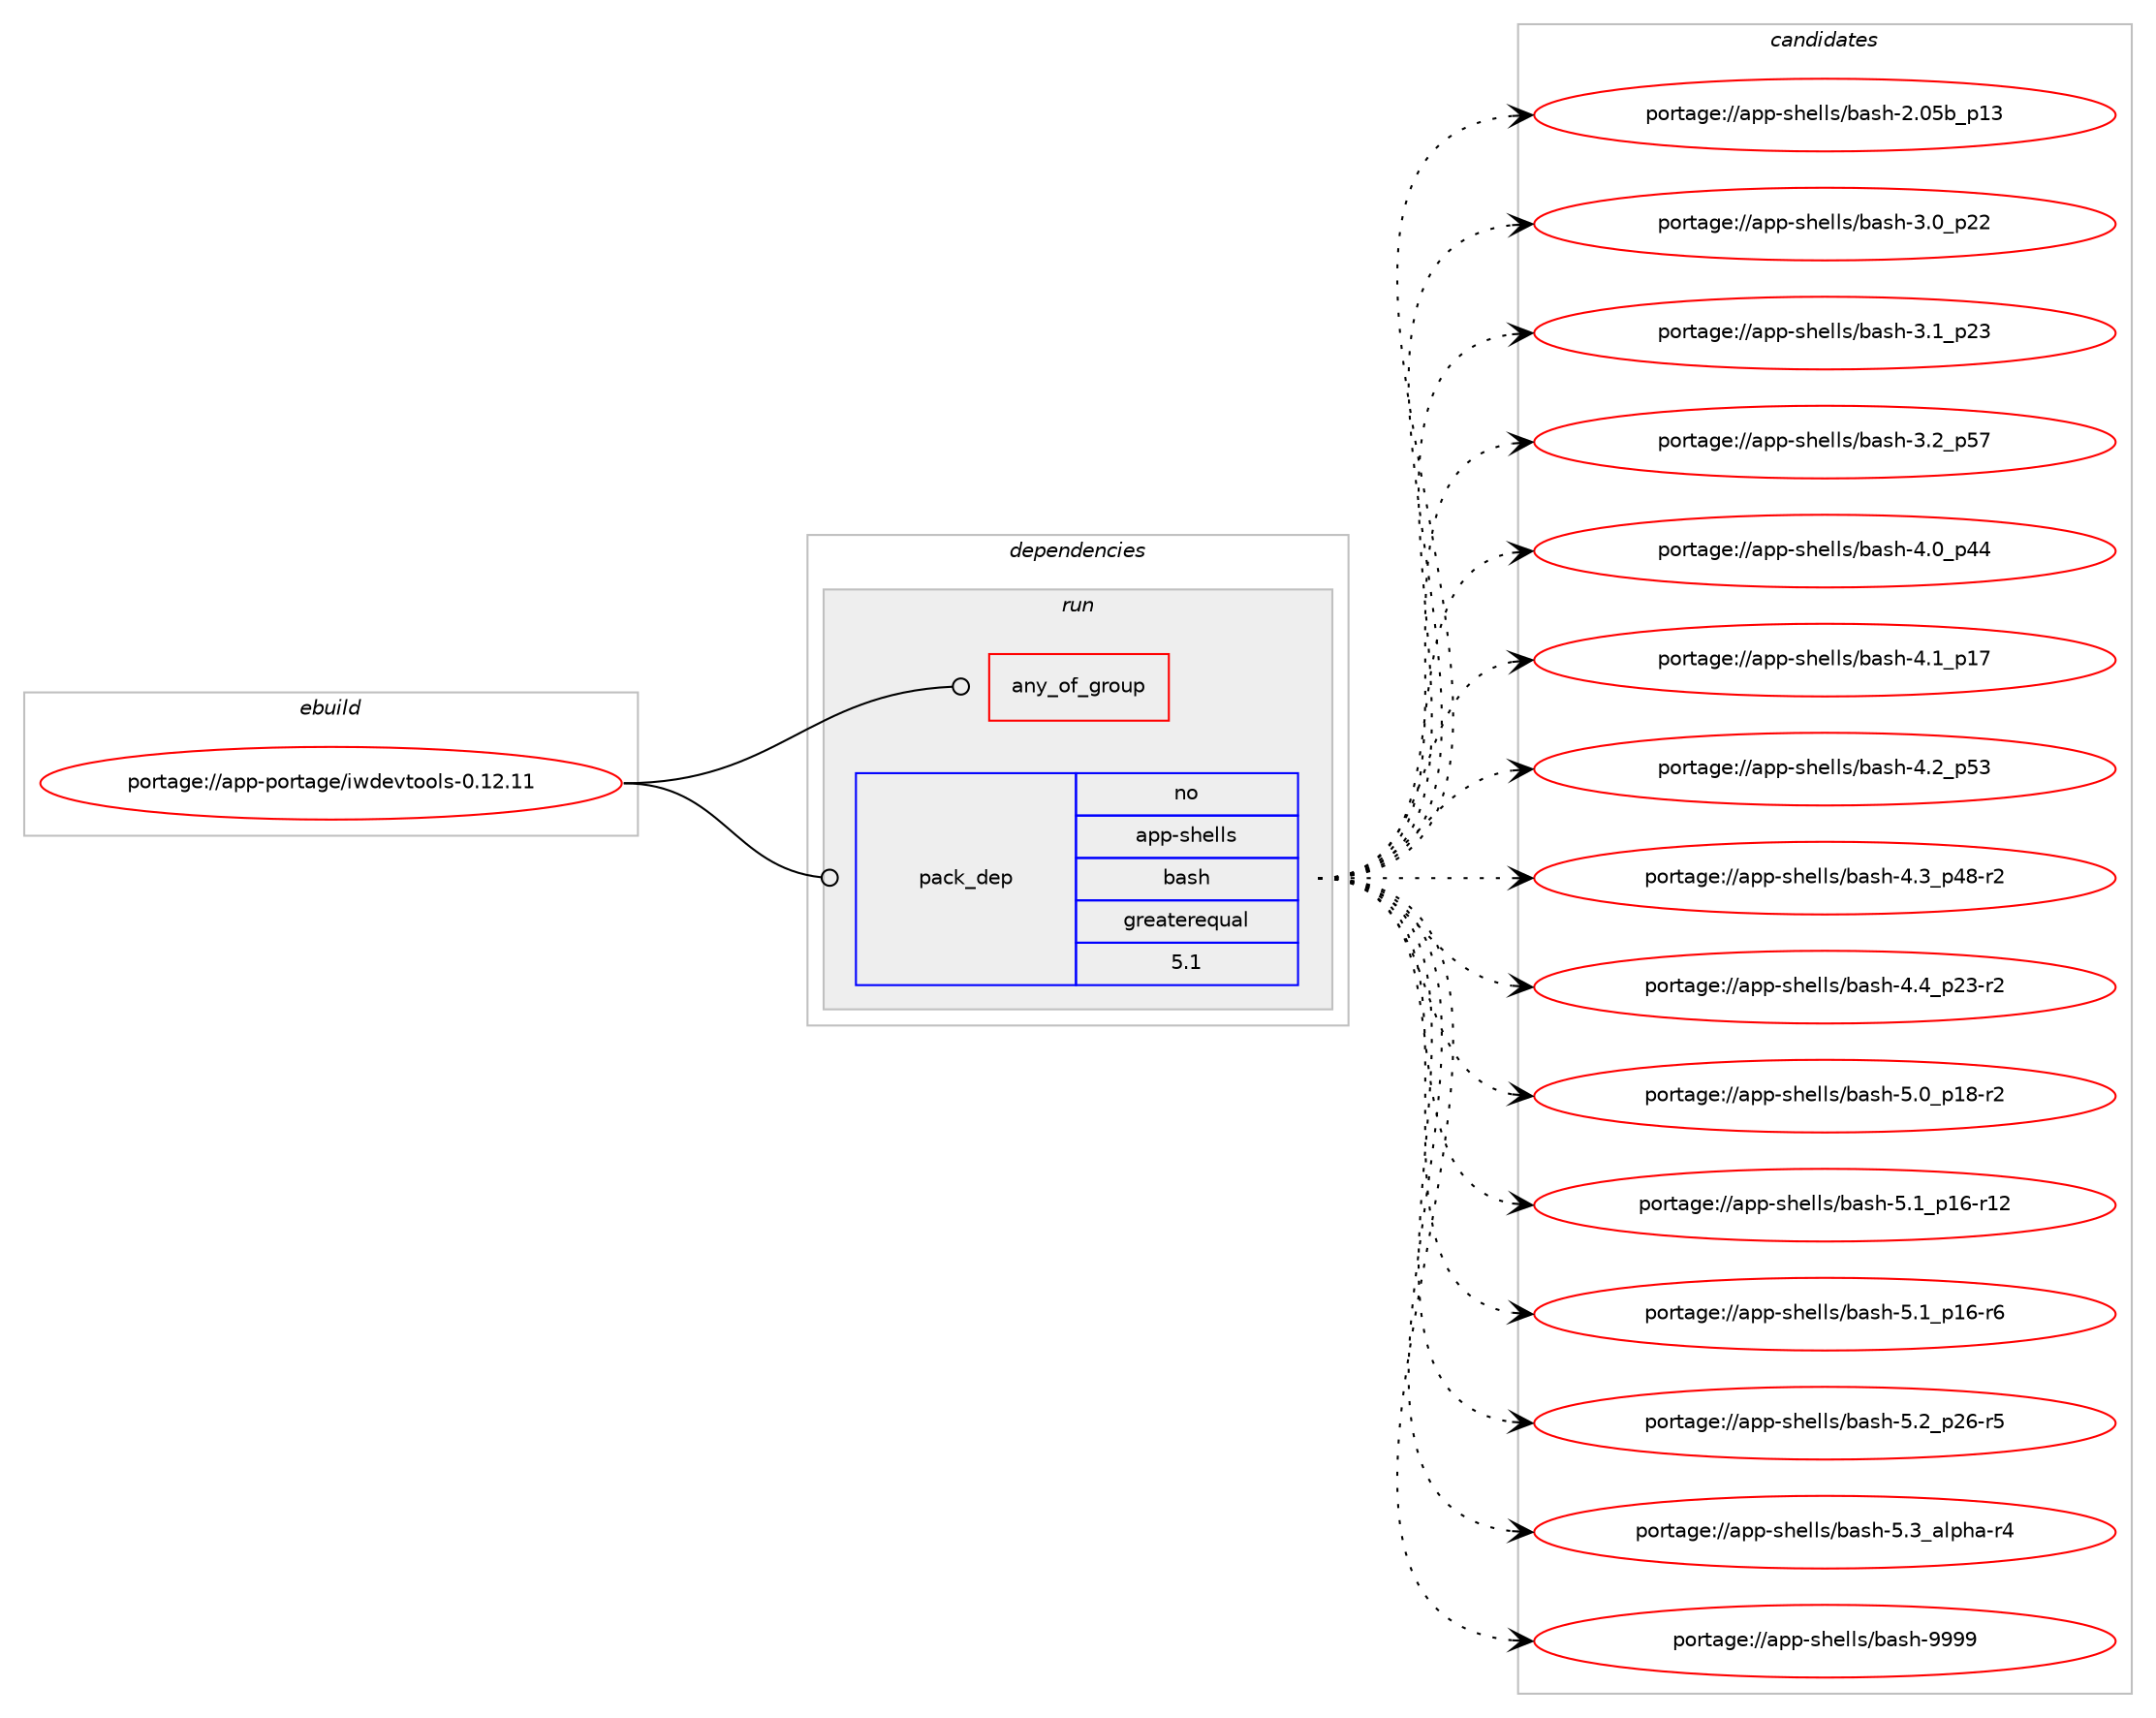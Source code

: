 digraph prolog {

# *************
# Graph options
# *************

newrank=true;
concentrate=true;
compound=true;
graph [rankdir=LR,fontname=Helvetica,fontsize=10,ranksep=1.5];#, ranksep=2.5, nodesep=0.2];
edge  [arrowhead=vee];
node  [fontname=Helvetica,fontsize=10];

# **********
# The ebuild
# **********

subgraph cluster_leftcol {
color=gray;
rank=same;
label=<<i>ebuild</i>>;
id [label="portage://app-portage/iwdevtools-0.12.11", color=red, width=4, href="../app-portage/iwdevtools-0.12.11.svg"];
}

# ****************
# The dependencies
# ****************

subgraph cluster_midcol {
color=gray;
label=<<i>dependencies</i>>;
subgraph cluster_compile {
fillcolor="#eeeeee";
style=filled;
label=<<i>compile</i>>;
}
subgraph cluster_compileandrun {
fillcolor="#eeeeee";
style=filled;
label=<<i>compile and run</i>>;
}
subgraph cluster_run {
fillcolor="#eeeeee";
style=filled;
label=<<i>run</i>>;
subgraph any391 {
dependency22335 [label=<<TABLE BORDER="0" CELLBORDER="1" CELLSPACING="0" CELLPADDING="4"><TR><TD CELLPADDING="10">any_of_group</TD></TR></TABLE>>, shape=none, color=red];# *** BEGIN UNKNOWN DEPENDENCY TYPE (TODO) ***
# dependency22335 -> package_dependency(portage://app-portage/iwdevtools-0.12.11,run,no,sys-apps,util-linux,none,[,,],[],[])
# *** END UNKNOWN DEPENDENCY TYPE (TODO) ***

# *** BEGIN UNKNOWN DEPENDENCY TYPE (TODO) ***
# dependency22335 -> package_dependency(portage://app-portage/iwdevtools-0.12.11,run,no,app-misc,getopt,none,[,,],[],[])
# *** END UNKNOWN DEPENDENCY TYPE (TODO) ***

}
id:e -> dependency22335:w [weight=20,style="solid",arrowhead="odot"];
# *** BEGIN UNKNOWN DEPENDENCY TYPE (TODO) ***
# id -> package_dependency(portage://app-portage/iwdevtools-0.12.11,run,no,app-misc,pax-utils,none,[,,],[],[])
# *** END UNKNOWN DEPENDENCY TYPE (TODO) ***

# *** BEGIN UNKNOWN DEPENDENCY TYPE (TODO) ***
# id -> package_dependency(portage://app-portage/iwdevtools-0.12.11,run,no,app-portage,portage-utils,none,[,,],[],[])
# *** END UNKNOWN DEPENDENCY TYPE (TODO) ***

subgraph pack8173 {
dependency22336 [label=<<TABLE BORDER="0" CELLBORDER="1" CELLSPACING="0" CELLPADDING="4" WIDTH="220"><TR><TD ROWSPAN="6" CELLPADDING="30">pack_dep</TD></TR><TR><TD WIDTH="110">no</TD></TR><TR><TD>app-shells</TD></TR><TR><TD>bash</TD></TR><TR><TD>greaterequal</TD></TR><TR><TD>5.1</TD></TR></TABLE>>, shape=none, color=blue];
}
id:e -> dependency22336:w [weight=20,style="solid",arrowhead="odot"];
# *** BEGIN UNKNOWN DEPENDENCY TYPE (TODO) ***
# id -> package_dependency(portage://app-portage/iwdevtools-0.12.11,run,no,dev-libs,libxml2,none,[,,],[slot(2)],[])
# *** END UNKNOWN DEPENDENCY TYPE (TODO) ***

# *** BEGIN UNKNOWN DEPENDENCY TYPE (TODO) ***
# id -> package_dependency(portage://app-portage/iwdevtools-0.12.11,run,no,sys-apps,coreutils,none,[,,],[],[])
# *** END UNKNOWN DEPENDENCY TYPE (TODO) ***

# *** BEGIN UNKNOWN DEPENDENCY TYPE (TODO) ***
# id -> package_dependency(portage://app-portage/iwdevtools-0.12.11,run,no,sys-apps,diffutils,none,[,,],[],[])
# *** END UNKNOWN DEPENDENCY TYPE (TODO) ***

# *** BEGIN UNKNOWN DEPENDENCY TYPE (TODO) ***
# id -> package_dependency(portage://app-portage/iwdevtools-0.12.11,run,no,sys-apps,file,none,[,,],[],[])
# *** END UNKNOWN DEPENDENCY TYPE (TODO) ***

# *** BEGIN UNKNOWN DEPENDENCY TYPE (TODO) ***
# id -> package_dependency(portage://app-portage/iwdevtools-0.12.11,run,no,sys-apps,portage,none,[,,],[],[])
# *** END UNKNOWN DEPENDENCY TYPE (TODO) ***

}
}

# **************
# The candidates
# **************

subgraph cluster_choices {
rank=same;
color=gray;
label=<<i>candidates</i>>;

subgraph choice8173 {
color=black;
nodesep=1;
choice9711211245115104101108108115479897115104455046485398951124951 [label="portage://app-shells/bash-2.05b_p13", color=red, width=4,href="../app-shells/bash-2.05b_p13.svg"];
choice971121124511510410110810811547989711510445514648951125050 [label="portage://app-shells/bash-3.0_p22", color=red, width=4,href="../app-shells/bash-3.0_p22.svg"];
choice971121124511510410110810811547989711510445514649951125051 [label="portage://app-shells/bash-3.1_p23", color=red, width=4,href="../app-shells/bash-3.1_p23.svg"];
choice971121124511510410110810811547989711510445514650951125355 [label="portage://app-shells/bash-3.2_p57", color=red, width=4,href="../app-shells/bash-3.2_p57.svg"];
choice971121124511510410110810811547989711510445524648951125252 [label="portage://app-shells/bash-4.0_p44", color=red, width=4,href="../app-shells/bash-4.0_p44.svg"];
choice971121124511510410110810811547989711510445524649951124955 [label="portage://app-shells/bash-4.1_p17", color=red, width=4,href="../app-shells/bash-4.1_p17.svg"];
choice971121124511510410110810811547989711510445524650951125351 [label="portage://app-shells/bash-4.2_p53", color=red, width=4,href="../app-shells/bash-4.2_p53.svg"];
choice9711211245115104101108108115479897115104455246519511252564511450 [label="portage://app-shells/bash-4.3_p48-r2", color=red, width=4,href="../app-shells/bash-4.3_p48-r2.svg"];
choice9711211245115104101108108115479897115104455246529511250514511450 [label="portage://app-shells/bash-4.4_p23-r2", color=red, width=4,href="../app-shells/bash-4.4_p23-r2.svg"];
choice9711211245115104101108108115479897115104455346489511249564511450 [label="portage://app-shells/bash-5.0_p18-r2", color=red, width=4,href="../app-shells/bash-5.0_p18-r2.svg"];
choice971121124511510410110810811547989711510445534649951124954451144950 [label="portage://app-shells/bash-5.1_p16-r12", color=red, width=4,href="../app-shells/bash-5.1_p16-r12.svg"];
choice9711211245115104101108108115479897115104455346499511249544511454 [label="portage://app-shells/bash-5.1_p16-r6", color=red, width=4,href="../app-shells/bash-5.1_p16-r6.svg"];
choice9711211245115104101108108115479897115104455346509511250544511453 [label="portage://app-shells/bash-5.2_p26-r5", color=red, width=4,href="../app-shells/bash-5.2_p26-r5.svg"];
choice9711211245115104101108108115479897115104455346519597108112104974511452 [label="portage://app-shells/bash-5.3_alpha-r4", color=red, width=4,href="../app-shells/bash-5.3_alpha-r4.svg"];
choice97112112451151041011081081154798971151044557575757 [label="portage://app-shells/bash-9999", color=red, width=4,href="../app-shells/bash-9999.svg"];
dependency22336:e -> choice9711211245115104101108108115479897115104455046485398951124951:w [style=dotted,weight="100"];
dependency22336:e -> choice971121124511510410110810811547989711510445514648951125050:w [style=dotted,weight="100"];
dependency22336:e -> choice971121124511510410110810811547989711510445514649951125051:w [style=dotted,weight="100"];
dependency22336:e -> choice971121124511510410110810811547989711510445514650951125355:w [style=dotted,weight="100"];
dependency22336:e -> choice971121124511510410110810811547989711510445524648951125252:w [style=dotted,weight="100"];
dependency22336:e -> choice971121124511510410110810811547989711510445524649951124955:w [style=dotted,weight="100"];
dependency22336:e -> choice971121124511510410110810811547989711510445524650951125351:w [style=dotted,weight="100"];
dependency22336:e -> choice9711211245115104101108108115479897115104455246519511252564511450:w [style=dotted,weight="100"];
dependency22336:e -> choice9711211245115104101108108115479897115104455246529511250514511450:w [style=dotted,weight="100"];
dependency22336:e -> choice9711211245115104101108108115479897115104455346489511249564511450:w [style=dotted,weight="100"];
dependency22336:e -> choice971121124511510410110810811547989711510445534649951124954451144950:w [style=dotted,weight="100"];
dependency22336:e -> choice9711211245115104101108108115479897115104455346499511249544511454:w [style=dotted,weight="100"];
dependency22336:e -> choice9711211245115104101108108115479897115104455346509511250544511453:w [style=dotted,weight="100"];
dependency22336:e -> choice9711211245115104101108108115479897115104455346519597108112104974511452:w [style=dotted,weight="100"];
dependency22336:e -> choice97112112451151041011081081154798971151044557575757:w [style=dotted,weight="100"];
}
}

}
